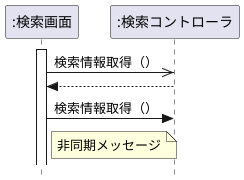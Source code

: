 @startuml
hide footbox
skinparam style strictuml /' 厳密なUMLに準拠する'/
participant ":検索画面" as seach
participant ":検索コントローラ" as control
activate seach
seach ->> control: 検索情報取得（）
seach <-- control
seach -> control: 検索情報取得（）
deactivate control
note right of seach : 非同期メッセージ
@enduml
